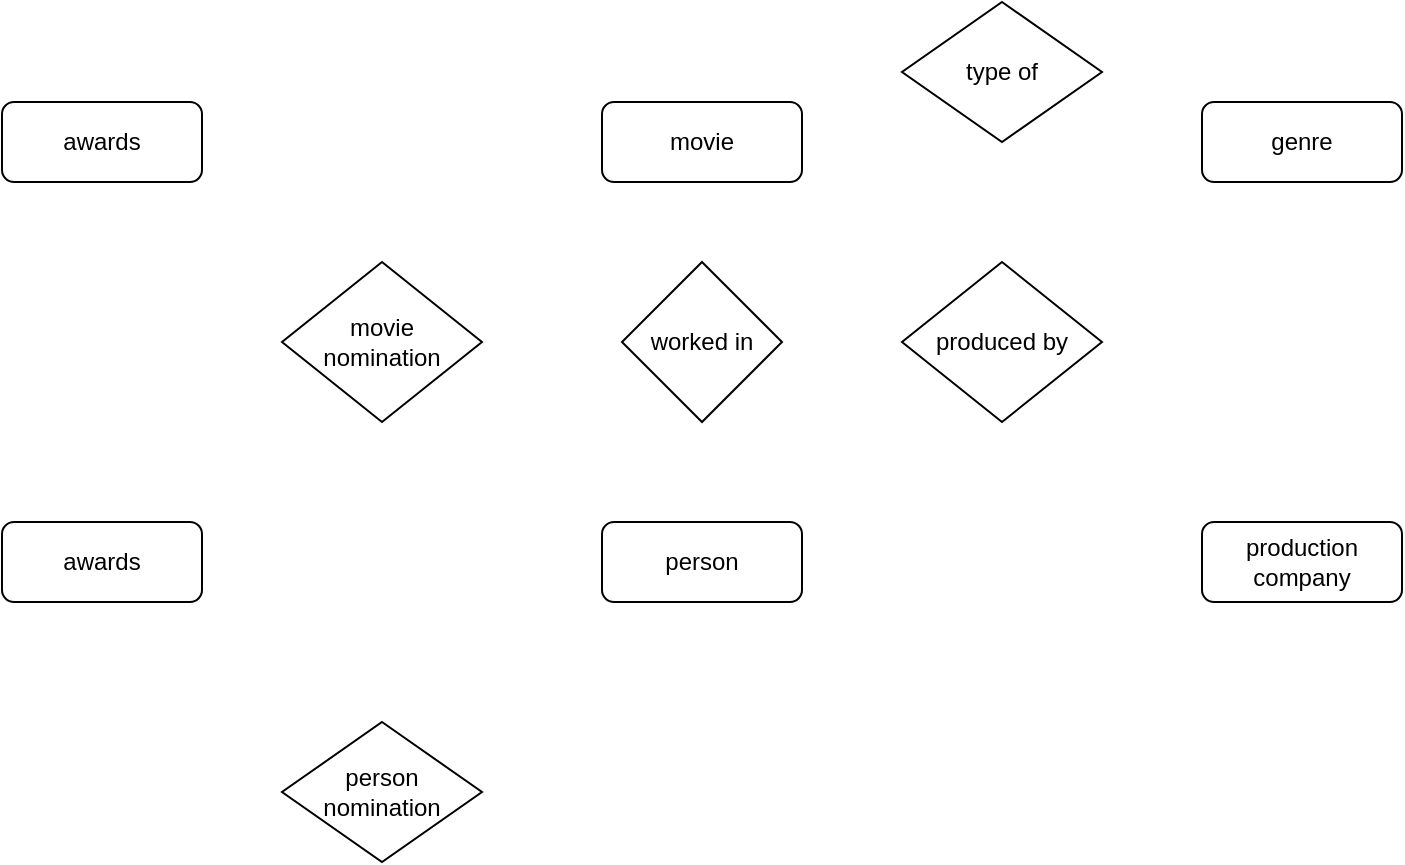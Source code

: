<mxfile version="16.2.1" type="github">
  <diagram id="UymteN3uJPmxWQYztlvr" name="Page-1">
    <mxGraphModel dx="1422" dy="762" grid="1" gridSize="10" guides="1" tooltips="1" connect="1" arrows="1" fold="1" page="1" pageScale="1" pageWidth="850" pageHeight="1100" math="0" shadow="0">
      <root>
        <mxCell id="0" />
        <mxCell id="1" parent="0" />
        <mxCell id="J_6dSlRU8AT6vWIgHPZq-2" value="movie" style="rounded=1;whiteSpace=wrap;html=1;" vertex="1" parent="1">
          <mxGeometry x="340" y="110" width="100" height="40" as="geometry" />
        </mxCell>
        <mxCell id="J_6dSlRU8AT6vWIgHPZq-3" value="genre" style="rounded=1;whiteSpace=wrap;html=1;" vertex="1" parent="1">
          <mxGeometry x="640" y="110" width="100" height="40" as="geometry" />
        </mxCell>
        <mxCell id="J_6dSlRU8AT6vWIgHPZq-4" value="awards" style="rounded=1;whiteSpace=wrap;html=1;" vertex="1" parent="1">
          <mxGeometry x="40" y="320" width="100" height="40" as="geometry" />
        </mxCell>
        <mxCell id="J_6dSlRU8AT6vWIgHPZq-5" value="production company" style="rounded=1;whiteSpace=wrap;html=1;" vertex="1" parent="1">
          <mxGeometry x="640" y="320" width="100" height="40" as="geometry" />
        </mxCell>
        <mxCell id="J_6dSlRU8AT6vWIgHPZq-7" value="awards" style="rounded=1;whiteSpace=wrap;html=1;" vertex="1" parent="1">
          <mxGeometry x="40" y="110" width="100" height="40" as="geometry" />
        </mxCell>
        <mxCell id="J_6dSlRU8AT6vWIgHPZq-9" value="person" style="rounded=1;whiteSpace=wrap;html=1;" vertex="1" parent="1">
          <mxGeometry x="340" y="320" width="100" height="40" as="geometry" />
        </mxCell>
        <mxCell id="J_6dSlRU8AT6vWIgHPZq-10" value="person&lt;br&gt;nomination" style="rhombus;whiteSpace=wrap;html=1;" vertex="1" parent="1">
          <mxGeometry x="180" y="420" width="100" height="70" as="geometry" />
        </mxCell>
        <mxCell id="J_6dSlRU8AT6vWIgHPZq-11" value="movie&lt;br&gt;nomination" style="rhombus;whiteSpace=wrap;html=1;" vertex="1" parent="1">
          <mxGeometry x="180" y="190" width="100" height="80" as="geometry" />
        </mxCell>
        <mxCell id="J_6dSlRU8AT6vWIgHPZq-13" value="produced by" style="rhombus;whiteSpace=wrap;html=1;" vertex="1" parent="1">
          <mxGeometry x="490" y="190" width="100" height="80" as="geometry" />
        </mxCell>
        <mxCell id="J_6dSlRU8AT6vWIgHPZq-14" value="type of" style="rhombus;whiteSpace=wrap;html=1;" vertex="1" parent="1">
          <mxGeometry x="490" y="60" width="100" height="70" as="geometry" />
        </mxCell>
        <mxCell id="J_6dSlRU8AT6vWIgHPZq-15" value="worked in" style="rhombus;whiteSpace=wrap;html=1;" vertex="1" parent="1">
          <mxGeometry x="350" y="190" width="80" height="80" as="geometry" />
        </mxCell>
      </root>
    </mxGraphModel>
  </diagram>
</mxfile>
